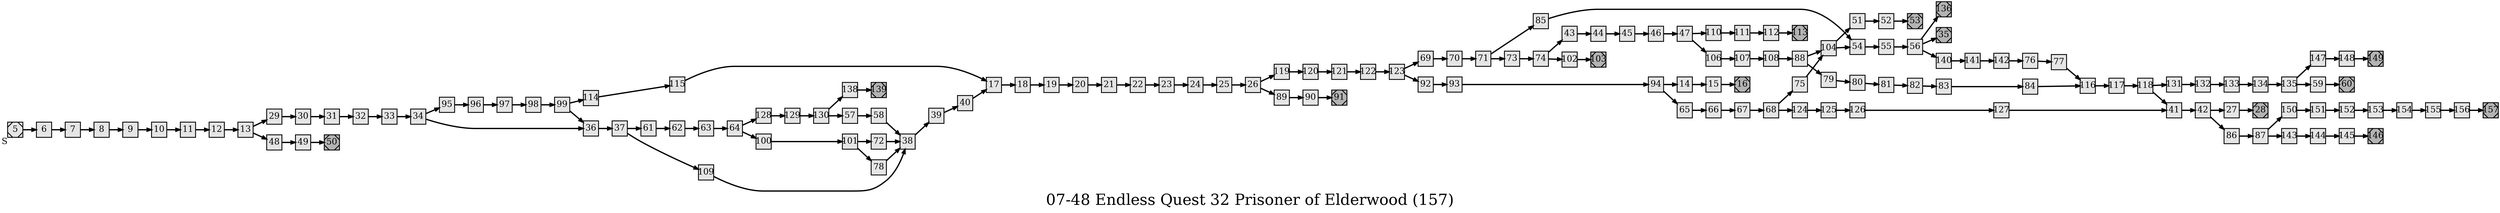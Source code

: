 digraph g{
  graph [ label="07-48 Endless Quest 32 Prisoner of Elderwood (157)" rankdir=LR, ordering=out, fontsize=36, nodesep="0.35", ranksep="0.45"];
  node  [shape=rect, penwidth=2, fontsize=20, style=filled, fillcolor=grey90, margin="0,0", labelfloat=true, regular=true, fixedsize=true];
  edge  [labelfloat=true, penwidth=3, fontsize=12];
  // ---;
  // group  : Katz;
  // id     :;
  // gbid   :;
  // series :;
  // title  :;
  // author :;
  // credit:;
  // - name : Rachael Grainger;
  // role : encoder;
  // date : 2017-08-25;
  // - name : Jeremy Douglass;
  // role : editor;
  // date : 2017-10-19;
  // render:;
  // - name   : small;
  // styles : gvStyles-small.txt;
  // engine : dot;
  // comment: >;
  
  // ---;
  
  // From | To | Label;
  
  5	[ xlabel="S", shape=Msquare, fontsize=20 ];
  5 -> 6;
  6 -> 7;
  7 -> 8;
  8 -> 9;
  9 -> 10;
  10 -> 11;
  11 -> 12;
  12 -> 13;
  13 -> 29;
  13 -> 48;
  14 -> 15;
  15 -> 16;
  16	[ xlabel="E", shape=Msquare, fontsize=20, fillcolor=grey70, xlabel="" ];
  17 -> 18;
  18 -> 19;
  19 -> 20;
  20 -> 21;
  21 -> 22;
  22 -> 23;
  23 -> 24;
  24 -> 25;
  25 -> 26;
  26 -> 119;
  26 -> 89;
  27 -> 28;
  28	[ xlabel="E", shape=Msquare, fontsize=20, fillcolor=grey70, xlabel="" ];
  29 -> 30;
  30 -> 31;
  31 -> 32;
  32 -> 33;
  33 -> 34;
  34 -> 95;
  34 -> 36;
  35	[ xlabel="E", shape=Msquare, fontsize=20, fillcolor=grey70, xlabel="" ];
  36 -> 37;
  37 -> 61;
  37 -> 109;
  38 -> 39;
  39 -> 40;
  40 -> 17;
  41 -> 42;
  42 -> 27;
  42 -> 86;
  43 -> 44;
  44 -> 45;
  45 -> 46;
  46 -> 47;
  47 -> 110;
  47 -> 106;
  48 -> 49;
  49 -> 50;
  50	[ xlabel="E", shape=Msquare, fontsize=20, fillcolor=grey70, xlabel="" ];
  51 -> 52;
  52 -> 53;
  53	[ xlabel="E", shape=Msquare, fontsize=20, fillcolor=grey70, xlabel="" ];
  54 -> 55;
  55 -> 56;
  56 -> 136;
  56 -> 35;
  56 -> 140;
  57 -> 58;
  58 -> 38;
  59 -> 60;
  60	[ xlabel="E", shape=Msquare, fontsize=20, fillcolor=grey70, xlabel="" ];
  61 -> 62;
  62 -> 63;
  63 -> 64;
  64 -> 128;
  64 -> 100;
  65 -> 66;
  66 -> 67;
  67 -> 68;
  68 -> 75;
  68 -> 124;
  69 -> 70;
  70 -> 71;
  71 -> 85;
  71 -> 73;
  72 -> 38;
  73 -> 74;
  74 -> 43;
  74 -> 102;
  75 -> 104;
  76 -> 77;
  77 -> 116;
  78 -> 38;
  79 -> 80;
  80 -> 81;
  81 -> 82;
  82 -> 83;
  83 -> 84;
  84 -> 116;
  85 -> 54;
  86 -> 87;
  87 -> 150;
  87 -> 143;
  88 -> 104;
  88 -> 79;
  89 -> 90;
  90 -> 91;
  91	[ xlabel="E", shape=Msquare, fontsize=20, fillcolor=grey70, xlabel="" ];
  92 -> 93;
  93 -> 94;
  94 -> 14;
  94 -> 65;
  95 -> 96;
  96 -> 97;
  97 -> 98;
  98 -> 99;
  99 -> 114;
  99 -> 36;
  100 -> 101;
  101 -> 72;
  101 -> 78;
  102 -> 103;
  103	[ xlabel="E", shape=Msquare, fontsize=20, fillcolor=grey70, xlabel="" ];
  104 -> 51;
  104 -> 54;
  106 -> 107;
  107 -> 108;
  108 -> 88;
  109 -> 38;
  110 -> 111;
  111 -> 112;
  112 -> 113;
  113	[ xlabel="E", shape=Msquare, fontsize=20, fillcolor=grey70, xlabel="" ];
  114 -> 115;
  115 -> 17;
  116 -> 117;
  117 -> 118;
  118 -> 131;
  118 -> 41;
  119 -> 120;
  120 -> 121;
  121 -> 122;
  122 -> 123;
  123 -> 69;
  123 -> 92;
  124 -> 125;
  125 -> 126;
  126 -> 127;
  127 -> 41;
  128 -> 129;
  129 -> 130;
  130 -> 138;
  130 -> 57;
  131 -> 132;
  132 -> 133;
  133 -> 134;
  134 -> 135;
  135 -> 147;
  135 -> 59;
  136	[ xlabel="E", shape=Msquare, fontsize=20, fillcolor=grey70, xlabel="" ];
  138 -> 139;
  139	[ xlabel="E", shape=Msquare, fontsize=20, fillcolor=grey70, xlabel="" ];
  140 -> 141;
  141 -> 142;
  142 -> 76;
  143 -> 144;
  144 -> 145;
  145 -> 146;
  146	[ xlabel="E", shape=Msquare, fontsize=20, fillcolor=grey70, xlabel="" ];
  147 -> 148;
  148 -> 149;
  149	[ xlabel="E", shape=Msquare, fontsize=20, fillcolor=grey70, xlabel="" ];
  150 -> 151;
  151 -> 152;
  152 -> 153;
  153 -> 154;
  154 -> 155;
  155 -> 156;
  156 -> 157;
  157	[ xlabel="E", shape=Msquare, fontsize=20, fillcolor=grey70, xlabel="" ];
}

